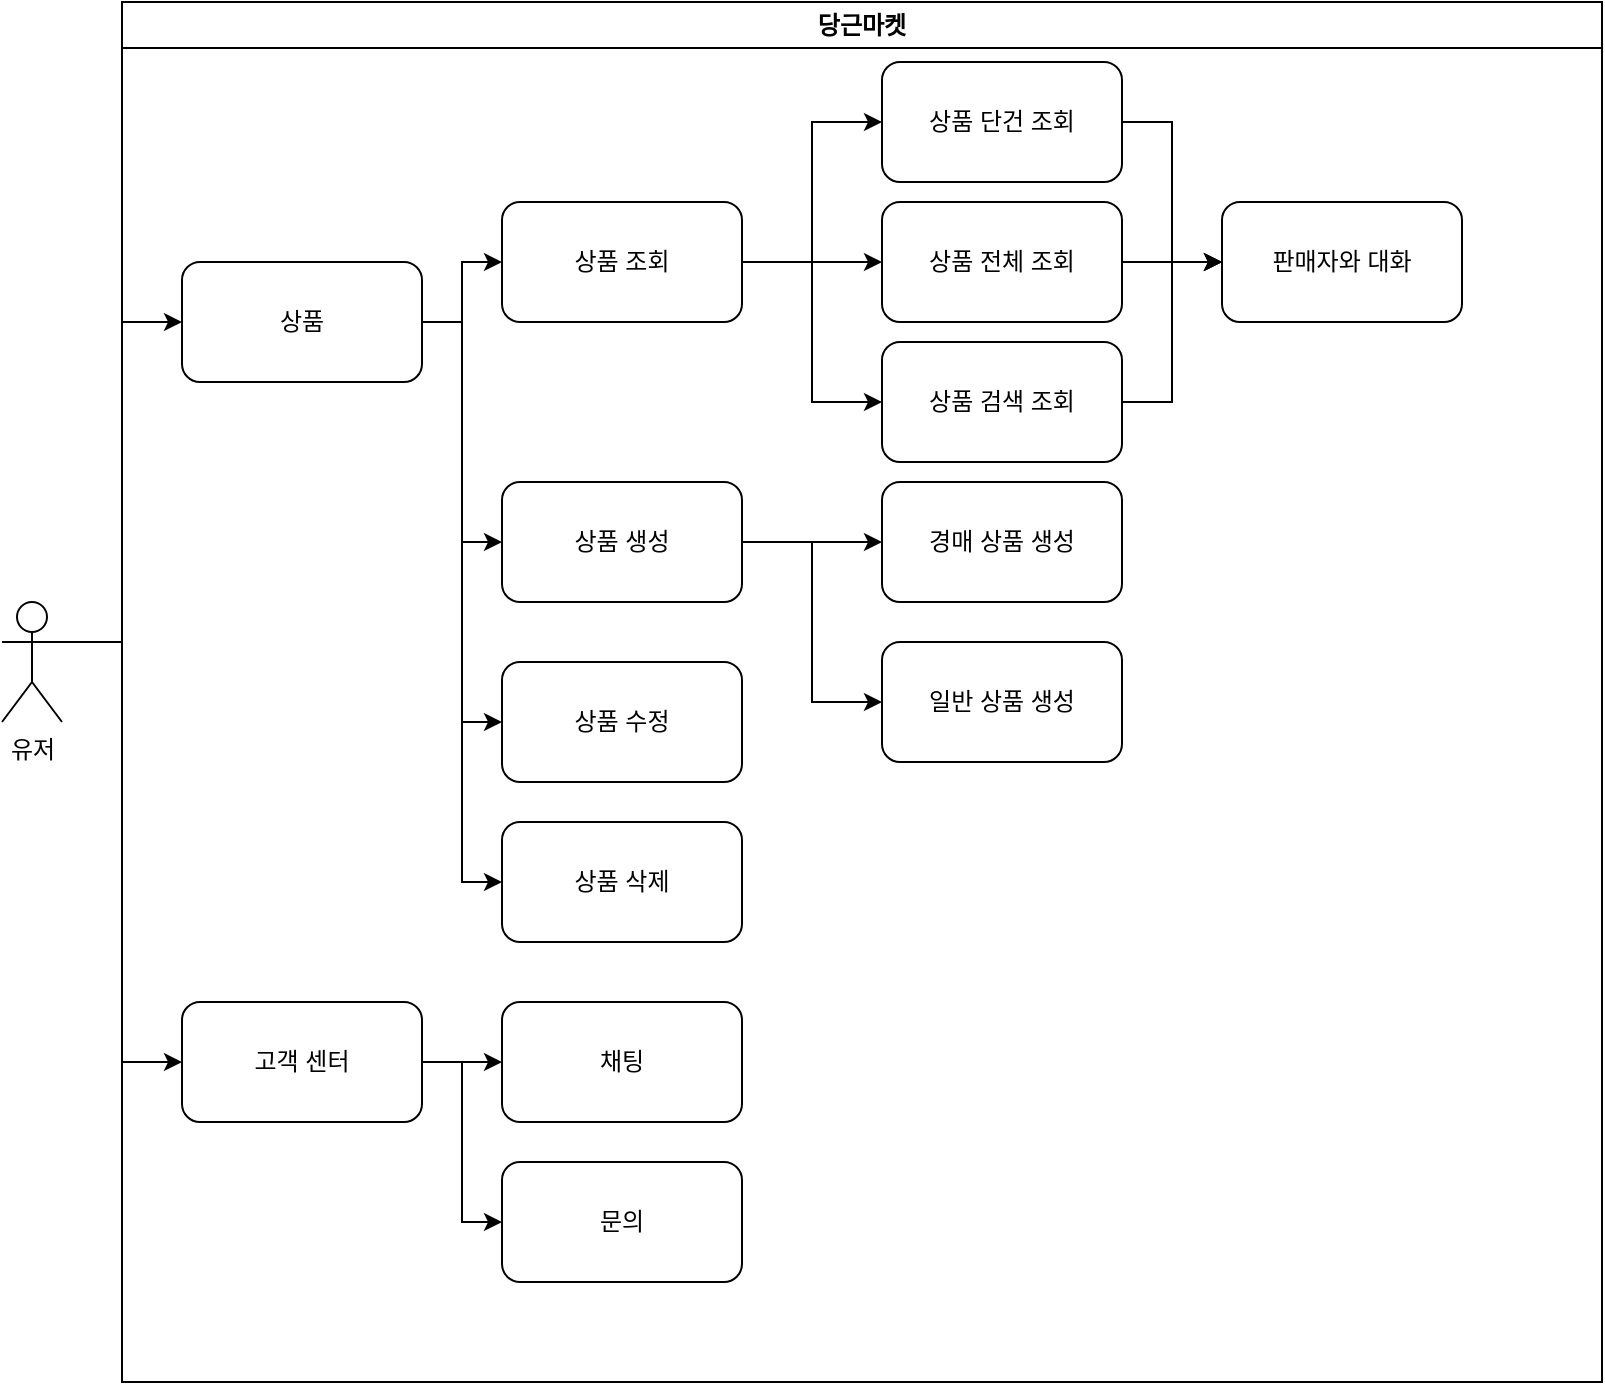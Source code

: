 <mxfile version="21.5.0" type="github">
  <diagram name="페이지-1" id="V4UKIX_Ykp5ovj9eztqy">
    <mxGraphModel dx="2261" dy="796" grid="1" gridSize="10" guides="1" tooltips="1" connect="1" arrows="1" fold="1" page="1" pageScale="1" pageWidth="827" pageHeight="1169" math="0" shadow="0">
      <root>
        <mxCell id="0" />
        <mxCell id="1" parent="0" />
        <mxCell id="_Ivw8oaos_YPIs7JbP6X-15" style="edgeStyle=orthogonalEdgeStyle;rounded=0;orthogonalLoop=1;jettySize=auto;html=1;exitX=1;exitY=0.333;exitDx=0;exitDy=0;exitPerimeter=0;entryX=0;entryY=0.5;entryDx=0;entryDy=0;" edge="1" parent="1" source="_Ivw8oaos_YPIs7JbP6X-1" target="_Ivw8oaos_YPIs7JbP6X-3">
          <mxGeometry relative="1" as="geometry" />
        </mxCell>
        <mxCell id="_Ivw8oaos_YPIs7JbP6X-16" style="edgeStyle=orthogonalEdgeStyle;rounded=0;orthogonalLoop=1;jettySize=auto;html=1;exitX=1;exitY=0.333;exitDx=0;exitDy=0;exitPerimeter=0;entryX=0;entryY=0.5;entryDx=0;entryDy=0;" edge="1" parent="1" source="_Ivw8oaos_YPIs7JbP6X-1" target="_Ivw8oaos_YPIs7JbP6X-12">
          <mxGeometry relative="1" as="geometry" />
        </mxCell>
        <mxCell id="_Ivw8oaos_YPIs7JbP6X-1" value="유저" style="shape=umlActor;verticalLabelPosition=bottom;verticalAlign=top;html=1;outlineConnect=0;" vertex="1" parent="1">
          <mxGeometry x="-60" y="320" width="30" height="60" as="geometry" />
        </mxCell>
        <mxCell id="_Ivw8oaos_YPIs7JbP6X-2" value="당근마켓" style="swimlane;whiteSpace=wrap;html=1;" vertex="1" parent="1">
          <mxGeometry y="20" width="740" height="690" as="geometry" />
        </mxCell>
        <mxCell id="_Ivw8oaos_YPIs7JbP6X-17" style="edgeStyle=orthogonalEdgeStyle;rounded=0;orthogonalLoop=1;jettySize=auto;html=1;exitX=1;exitY=0.5;exitDx=0;exitDy=0;entryX=0;entryY=0.5;entryDx=0;entryDy=0;" edge="1" parent="_Ivw8oaos_YPIs7JbP6X-2" source="_Ivw8oaos_YPIs7JbP6X-3" target="_Ivw8oaos_YPIs7JbP6X-4">
          <mxGeometry relative="1" as="geometry" />
        </mxCell>
        <mxCell id="_Ivw8oaos_YPIs7JbP6X-18" style="edgeStyle=orthogonalEdgeStyle;rounded=0;orthogonalLoop=1;jettySize=auto;html=1;exitX=1;exitY=0.5;exitDx=0;exitDy=0;entryX=0;entryY=0.5;entryDx=0;entryDy=0;" edge="1" parent="_Ivw8oaos_YPIs7JbP6X-2" source="_Ivw8oaos_YPIs7JbP6X-3" target="_Ivw8oaos_YPIs7JbP6X-5">
          <mxGeometry relative="1" as="geometry" />
        </mxCell>
        <mxCell id="_Ivw8oaos_YPIs7JbP6X-19" style="edgeStyle=orthogonalEdgeStyle;rounded=0;orthogonalLoop=1;jettySize=auto;html=1;exitX=1;exitY=0.5;exitDx=0;exitDy=0;entryX=0;entryY=0.5;entryDx=0;entryDy=0;" edge="1" parent="_Ivw8oaos_YPIs7JbP6X-2" source="_Ivw8oaos_YPIs7JbP6X-3" target="_Ivw8oaos_YPIs7JbP6X-6">
          <mxGeometry relative="1" as="geometry" />
        </mxCell>
        <mxCell id="_Ivw8oaos_YPIs7JbP6X-20" style="edgeStyle=orthogonalEdgeStyle;rounded=0;orthogonalLoop=1;jettySize=auto;html=1;exitX=1;exitY=0.5;exitDx=0;exitDy=0;entryX=0;entryY=0.5;entryDx=0;entryDy=0;" edge="1" parent="_Ivw8oaos_YPIs7JbP6X-2" source="_Ivw8oaos_YPIs7JbP6X-3" target="_Ivw8oaos_YPIs7JbP6X-7">
          <mxGeometry relative="1" as="geometry" />
        </mxCell>
        <mxCell id="_Ivw8oaos_YPIs7JbP6X-3" value="상품" style="rounded=1;whiteSpace=wrap;html=1;" vertex="1" parent="_Ivw8oaos_YPIs7JbP6X-2">
          <mxGeometry x="30" y="130" width="120" height="60" as="geometry" />
        </mxCell>
        <mxCell id="_Ivw8oaos_YPIs7JbP6X-21" style="edgeStyle=orthogonalEdgeStyle;rounded=0;orthogonalLoop=1;jettySize=auto;html=1;exitX=1;exitY=0.5;exitDx=0;exitDy=0;entryX=0;entryY=0.5;entryDx=0;entryDy=0;" edge="1" parent="_Ivw8oaos_YPIs7JbP6X-2" source="_Ivw8oaos_YPIs7JbP6X-4" target="_Ivw8oaos_YPIs7JbP6X-9">
          <mxGeometry relative="1" as="geometry" />
        </mxCell>
        <mxCell id="_Ivw8oaos_YPIs7JbP6X-23" style="edgeStyle=orthogonalEdgeStyle;rounded=0;orthogonalLoop=1;jettySize=auto;html=1;exitX=1;exitY=0.5;exitDx=0;exitDy=0;entryX=0;entryY=0.5;entryDx=0;entryDy=0;" edge="1" parent="_Ivw8oaos_YPIs7JbP6X-2" source="_Ivw8oaos_YPIs7JbP6X-4" target="_Ivw8oaos_YPIs7JbP6X-8">
          <mxGeometry relative="1" as="geometry" />
        </mxCell>
        <mxCell id="_Ivw8oaos_YPIs7JbP6X-24" style="edgeStyle=orthogonalEdgeStyle;rounded=0;orthogonalLoop=1;jettySize=auto;html=1;exitX=1;exitY=0.5;exitDx=0;exitDy=0;entryX=0;entryY=0.5;entryDx=0;entryDy=0;" edge="1" parent="_Ivw8oaos_YPIs7JbP6X-2" source="_Ivw8oaos_YPIs7JbP6X-4" target="_Ivw8oaos_YPIs7JbP6X-10">
          <mxGeometry relative="1" as="geometry" />
        </mxCell>
        <mxCell id="_Ivw8oaos_YPIs7JbP6X-4" value="상품 조회" style="rounded=1;whiteSpace=wrap;html=1;" vertex="1" parent="_Ivw8oaos_YPIs7JbP6X-2">
          <mxGeometry x="190" y="100" width="120" height="60" as="geometry" />
        </mxCell>
        <mxCell id="_Ivw8oaos_YPIs7JbP6X-36" style="edgeStyle=orthogonalEdgeStyle;rounded=0;orthogonalLoop=1;jettySize=auto;html=1;exitX=1;exitY=0.5;exitDx=0;exitDy=0;entryX=0;entryY=0.5;entryDx=0;entryDy=0;" edge="1" parent="_Ivw8oaos_YPIs7JbP6X-2" source="_Ivw8oaos_YPIs7JbP6X-5" target="_Ivw8oaos_YPIs7JbP6X-33">
          <mxGeometry relative="1" as="geometry" />
        </mxCell>
        <mxCell id="_Ivw8oaos_YPIs7JbP6X-37" style="edgeStyle=orthogonalEdgeStyle;rounded=0;orthogonalLoop=1;jettySize=auto;html=1;exitX=1;exitY=0.5;exitDx=0;exitDy=0;entryX=0;entryY=0.5;entryDx=0;entryDy=0;" edge="1" parent="_Ivw8oaos_YPIs7JbP6X-2" source="_Ivw8oaos_YPIs7JbP6X-5" target="_Ivw8oaos_YPIs7JbP6X-35">
          <mxGeometry relative="1" as="geometry" />
        </mxCell>
        <mxCell id="_Ivw8oaos_YPIs7JbP6X-5" value="상품 생성" style="rounded=1;whiteSpace=wrap;html=1;" vertex="1" parent="_Ivw8oaos_YPIs7JbP6X-2">
          <mxGeometry x="190" y="240" width="120" height="60" as="geometry" />
        </mxCell>
        <mxCell id="_Ivw8oaos_YPIs7JbP6X-6" value="상품 수정" style="rounded=1;whiteSpace=wrap;html=1;" vertex="1" parent="_Ivw8oaos_YPIs7JbP6X-2">
          <mxGeometry x="190" y="330" width="120" height="60" as="geometry" />
        </mxCell>
        <mxCell id="_Ivw8oaos_YPIs7JbP6X-7" value="상품 삭제" style="rounded=1;whiteSpace=wrap;html=1;" vertex="1" parent="_Ivw8oaos_YPIs7JbP6X-2">
          <mxGeometry x="190" y="410" width="120" height="60" as="geometry" />
        </mxCell>
        <mxCell id="_Ivw8oaos_YPIs7JbP6X-26" style="edgeStyle=orthogonalEdgeStyle;rounded=0;orthogonalLoop=1;jettySize=auto;html=1;exitX=1;exitY=0.5;exitDx=0;exitDy=0;entryX=0;entryY=0.5;entryDx=0;entryDy=0;" edge="1" parent="_Ivw8oaos_YPIs7JbP6X-2" source="_Ivw8oaos_YPIs7JbP6X-8" target="_Ivw8oaos_YPIs7JbP6X-11">
          <mxGeometry relative="1" as="geometry" />
        </mxCell>
        <mxCell id="_Ivw8oaos_YPIs7JbP6X-8" value="상품 단건 조회" style="rounded=1;whiteSpace=wrap;html=1;" vertex="1" parent="_Ivw8oaos_YPIs7JbP6X-2">
          <mxGeometry x="380" y="30" width="120" height="60" as="geometry" />
        </mxCell>
        <mxCell id="_Ivw8oaos_YPIs7JbP6X-25" style="edgeStyle=orthogonalEdgeStyle;rounded=0;orthogonalLoop=1;jettySize=auto;html=1;exitX=1;exitY=0.5;exitDx=0;exitDy=0;entryX=0;entryY=0.5;entryDx=0;entryDy=0;" edge="1" parent="_Ivw8oaos_YPIs7JbP6X-2" source="_Ivw8oaos_YPIs7JbP6X-9" target="_Ivw8oaos_YPIs7JbP6X-11">
          <mxGeometry relative="1" as="geometry" />
        </mxCell>
        <mxCell id="_Ivw8oaos_YPIs7JbP6X-9" value="상품 전체 조회" style="rounded=1;whiteSpace=wrap;html=1;" vertex="1" parent="_Ivw8oaos_YPIs7JbP6X-2">
          <mxGeometry x="380" y="100" width="120" height="60" as="geometry" />
        </mxCell>
        <mxCell id="_Ivw8oaos_YPIs7JbP6X-27" style="edgeStyle=orthogonalEdgeStyle;rounded=0;orthogonalLoop=1;jettySize=auto;html=1;exitX=1;exitY=0.5;exitDx=0;exitDy=0;entryX=0;entryY=0.5;entryDx=0;entryDy=0;" edge="1" parent="_Ivw8oaos_YPIs7JbP6X-2" source="_Ivw8oaos_YPIs7JbP6X-10" target="_Ivw8oaos_YPIs7JbP6X-11">
          <mxGeometry relative="1" as="geometry" />
        </mxCell>
        <mxCell id="_Ivw8oaos_YPIs7JbP6X-10" value="상품 검색 조회" style="rounded=1;whiteSpace=wrap;html=1;" vertex="1" parent="_Ivw8oaos_YPIs7JbP6X-2">
          <mxGeometry x="380" y="170" width="120" height="60" as="geometry" />
        </mxCell>
        <mxCell id="_Ivw8oaos_YPIs7JbP6X-11" value="판매자와 대화" style="rounded=1;whiteSpace=wrap;html=1;" vertex="1" parent="_Ivw8oaos_YPIs7JbP6X-2">
          <mxGeometry x="550" y="100" width="120" height="60" as="geometry" />
        </mxCell>
        <mxCell id="_Ivw8oaos_YPIs7JbP6X-28" style="edgeStyle=orthogonalEdgeStyle;rounded=0;orthogonalLoop=1;jettySize=auto;html=1;exitX=1;exitY=0.5;exitDx=0;exitDy=0;entryX=0;entryY=0.5;entryDx=0;entryDy=0;" edge="1" parent="_Ivw8oaos_YPIs7JbP6X-2" source="_Ivw8oaos_YPIs7JbP6X-12" target="_Ivw8oaos_YPIs7JbP6X-13">
          <mxGeometry relative="1" as="geometry" />
        </mxCell>
        <mxCell id="_Ivw8oaos_YPIs7JbP6X-29" style="edgeStyle=orthogonalEdgeStyle;rounded=0;orthogonalLoop=1;jettySize=auto;html=1;exitX=1;exitY=0.5;exitDx=0;exitDy=0;entryX=0;entryY=0.5;entryDx=0;entryDy=0;" edge="1" parent="_Ivw8oaos_YPIs7JbP6X-2" source="_Ivw8oaos_YPIs7JbP6X-12" target="_Ivw8oaos_YPIs7JbP6X-14">
          <mxGeometry relative="1" as="geometry" />
        </mxCell>
        <mxCell id="_Ivw8oaos_YPIs7JbP6X-12" value="고객 센터" style="rounded=1;whiteSpace=wrap;html=1;" vertex="1" parent="_Ivw8oaos_YPIs7JbP6X-2">
          <mxGeometry x="30" y="500" width="120" height="60" as="geometry" />
        </mxCell>
        <mxCell id="_Ivw8oaos_YPIs7JbP6X-13" value="채팅" style="rounded=1;whiteSpace=wrap;html=1;" vertex="1" parent="_Ivw8oaos_YPIs7JbP6X-2">
          <mxGeometry x="190" y="500" width="120" height="60" as="geometry" />
        </mxCell>
        <mxCell id="_Ivw8oaos_YPIs7JbP6X-14" value="문의" style="rounded=1;whiteSpace=wrap;html=1;" vertex="1" parent="_Ivw8oaos_YPIs7JbP6X-2">
          <mxGeometry x="190" y="580" width="120" height="60" as="geometry" />
        </mxCell>
        <mxCell id="_Ivw8oaos_YPIs7JbP6X-33" value="경매 상품 생성" style="rounded=1;whiteSpace=wrap;html=1;" vertex="1" parent="_Ivw8oaos_YPIs7JbP6X-2">
          <mxGeometry x="380" y="240" width="120" height="60" as="geometry" />
        </mxCell>
        <mxCell id="_Ivw8oaos_YPIs7JbP6X-35" value="일반 상품 생성" style="rounded=1;whiteSpace=wrap;html=1;" vertex="1" parent="_Ivw8oaos_YPIs7JbP6X-2">
          <mxGeometry x="380" y="320" width="120" height="60" as="geometry" />
        </mxCell>
      </root>
    </mxGraphModel>
  </diagram>
</mxfile>
